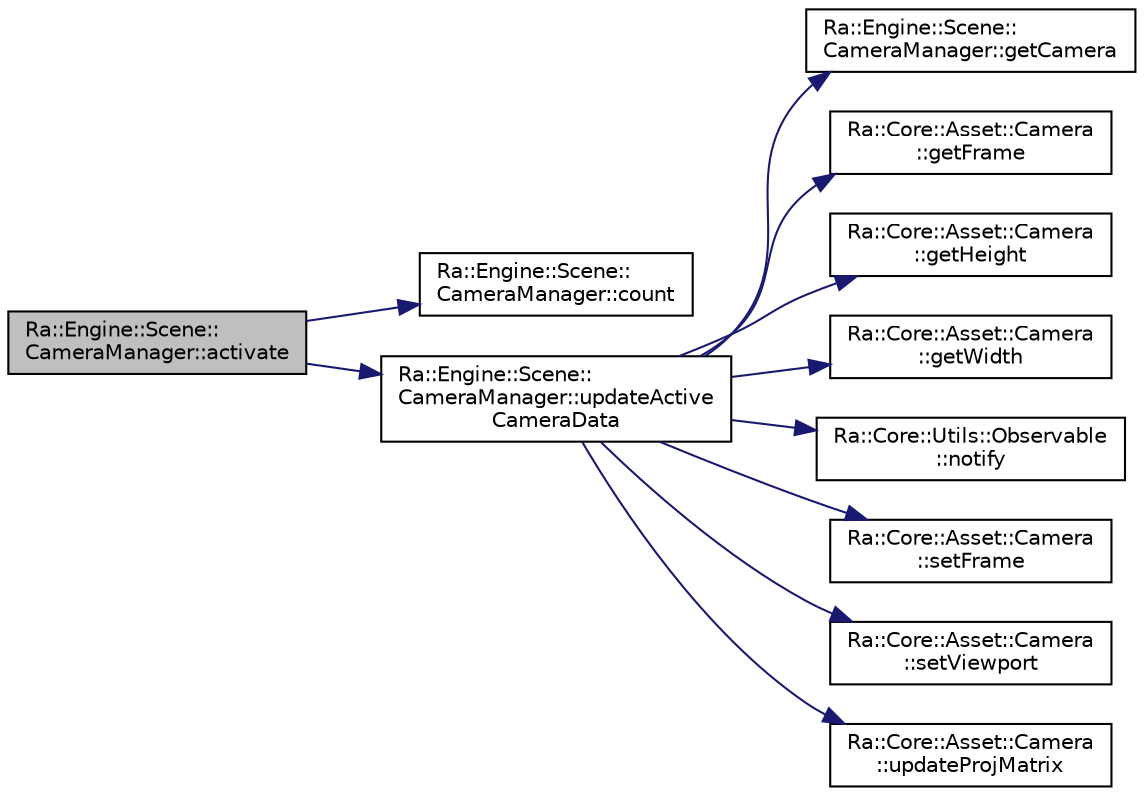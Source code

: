 digraph "Ra::Engine::Scene::CameraManager::activate"
{
 // INTERACTIVE_SVG=YES
 // LATEX_PDF_SIZE
  edge [fontname="Helvetica",fontsize="10",labelfontname="Helvetica",labelfontsize="10"];
  node [fontname="Helvetica",fontsize="10",shape=record];
  rankdir="LR";
  Node1 [label="Ra::Engine::Scene::\lCameraManager::activate",height=0.2,width=0.4,color="black", fillcolor="grey75", style="filled", fontcolor="black",tooltip=" "];
  Node1 -> Node2 [color="midnightblue",fontsize="10",style="solid",fontname="Helvetica"];
  Node2 [label="Ra::Engine::Scene::\lCameraManager::count",height=0.2,width=0.4,color="black", fillcolor="white", style="filled",URL="$classRa_1_1Engine_1_1Scene_1_1CameraManager.html#a95204c94b8c1ba855539384a20b61344",tooltip="Number of managed Cameras."];
  Node1 -> Node3 [color="midnightblue",fontsize="10",style="solid",fontname="Helvetica"];
  Node3 [label="Ra::Engine::Scene::\lCameraManager::updateActive\lCameraData",height=0.2,width=0.4,color="black", fillcolor="white", style="filled",URL="$classRa_1_1Engine_1_1Scene_1_1CameraManager.html#ad4516473cebc8b540d2da18319985125",tooltip="update the active camera data"];
  Node3 -> Node4 [color="midnightblue",fontsize="10",style="solid",fontname="Helvetica"];
  Node4 [label="Ra::Engine::Scene::\lCameraManager::getCamera",height=0.2,width=0.4,color="black", fillcolor="white", style="filled",URL="$classRa_1_1Engine_1_1Scene_1_1CameraManager.html#a785ff375d82f19cd4b48e6486f77cbf0",tooltip="Get a pointer to the i-th Camera."];
  Node3 -> Node5 [color="midnightblue",fontsize="10",style="solid",fontname="Helvetica"];
  Node5 [label="Ra::Core::Asset::Camera\l::getFrame",height=0.2,width=0.4,color="black", fillcolor="white", style="filled",URL="$classRa_1_1Core_1_1Asset_1_1Camera.html#ae879404ea174280161cec397fb1710b7",tooltip=" "];
  Node3 -> Node6 [color="midnightblue",fontsize="10",style="solid",fontname="Helvetica"];
  Node6 [label="Ra::Core::Asset::Camera\l::getHeight",height=0.2,width=0.4,color="black", fillcolor="white", style="filled",URL="$classRa_1_1Core_1_1Asset_1_1Camera.html#a627f8c3e741a1d0f305886f1d8375de3",tooltip="Return the height of the viewport."];
  Node3 -> Node7 [color="midnightblue",fontsize="10",style="solid",fontname="Helvetica"];
  Node7 [label="Ra::Core::Asset::Camera\l::getWidth",height=0.2,width=0.4,color="black", fillcolor="white", style="filled",URL="$classRa_1_1Core_1_1Asset_1_1Camera.html#a2b2f8b09a65409166a96b9bb30e3ee20",tooltip="Return the width of the viewport."];
  Node3 -> Node8 [color="midnightblue",fontsize="10",style="solid",fontname="Helvetica"];
  Node8 [label="Ra::Core::Utils::Observable\l::notify",height=0.2,width=0.4,color="black", fillcolor="white", style="filled",URL="$classRa_1_1Core_1_1Utils_1_1Observable.html#a7e5fe761726d56a51f95192eb6555f8f",tooltip="Notify (i.e. call) each attached observer with argument p."];
  Node3 -> Node9 [color="midnightblue",fontsize="10",style="solid",fontname="Helvetica"];
  Node9 [label="Ra::Core::Asset::Camera\l::setFrame",height=0.2,width=0.4,color="black", fillcolor="white", style="filled",URL="$classRa_1_1Core_1_1Asset_1_1Camera.html#ac5e49d14a044ec5c39666cab662f3ba3",tooltip="Set the frame of the camera to frame."];
  Node3 -> Node10 [color="midnightblue",fontsize="10",style="solid",fontname="Helvetica"];
  Node10 [label="Ra::Core::Asset::Camera\l::setViewport",height=0.2,width=0.4,color="black", fillcolor="white", style="filled",URL="$classRa_1_1Core_1_1Asset_1_1Camera.html#a05d8b61c4135de535eb61a6608fd33d6",tooltip="Change the viewport size. Also compute aspectRatio."];
  Node3 -> Node11 [color="midnightblue",fontsize="10",style="solid",fontname="Helvetica"];
  Node11 [label="Ra::Core::Asset::Camera\l::updateProjMatrix",height=0.2,width=0.4,color="black", fillcolor="white", style="filled",URL="$classRa_1_1Core_1_1Asset_1_1Camera.html#a1e1809a93475162a71da46c2816f90e7",tooltip="Update the projection matrix according to the current parameters."];
}

